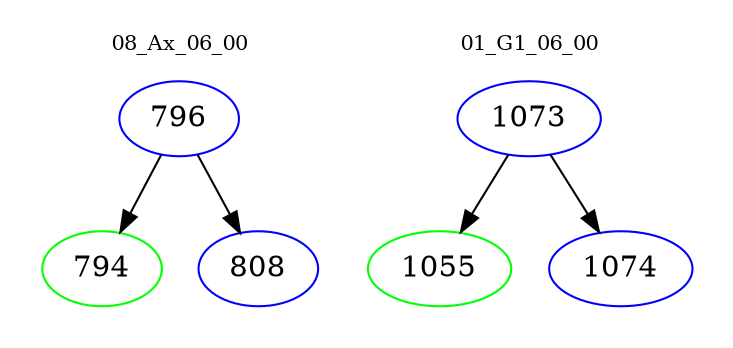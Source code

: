 digraph{
subgraph cluster_0 {
color = white
label = "08_Ax_06_00";
fontsize=10;
T0_796 [label="796", color="blue"]
T0_796 -> T0_794 [color="black"]
T0_794 [label="794", color="green"]
T0_796 -> T0_808 [color="black"]
T0_808 [label="808", color="blue"]
}
subgraph cluster_1 {
color = white
label = "01_G1_06_00";
fontsize=10;
T1_1073 [label="1073", color="blue"]
T1_1073 -> T1_1055 [color="black"]
T1_1055 [label="1055", color="green"]
T1_1073 -> T1_1074 [color="black"]
T1_1074 [label="1074", color="blue"]
}
}
